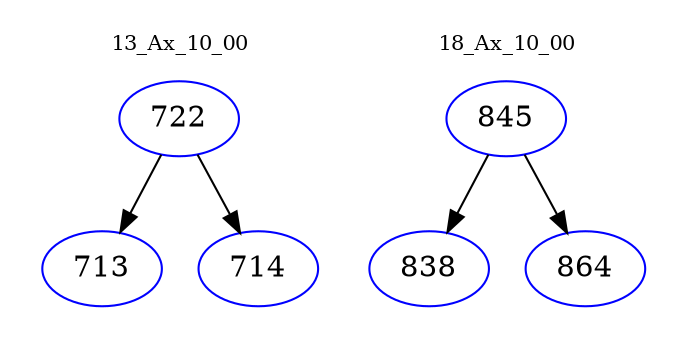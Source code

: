 digraph{
subgraph cluster_0 {
color = white
label = "13_Ax_10_00";
fontsize=10;
T0_722 [label="722", color="blue"]
T0_722 -> T0_713 [color="black"]
T0_713 [label="713", color="blue"]
T0_722 -> T0_714 [color="black"]
T0_714 [label="714", color="blue"]
}
subgraph cluster_1 {
color = white
label = "18_Ax_10_00";
fontsize=10;
T1_845 [label="845", color="blue"]
T1_845 -> T1_838 [color="black"]
T1_838 [label="838", color="blue"]
T1_845 -> T1_864 [color="black"]
T1_864 [label="864", color="blue"]
}
}
